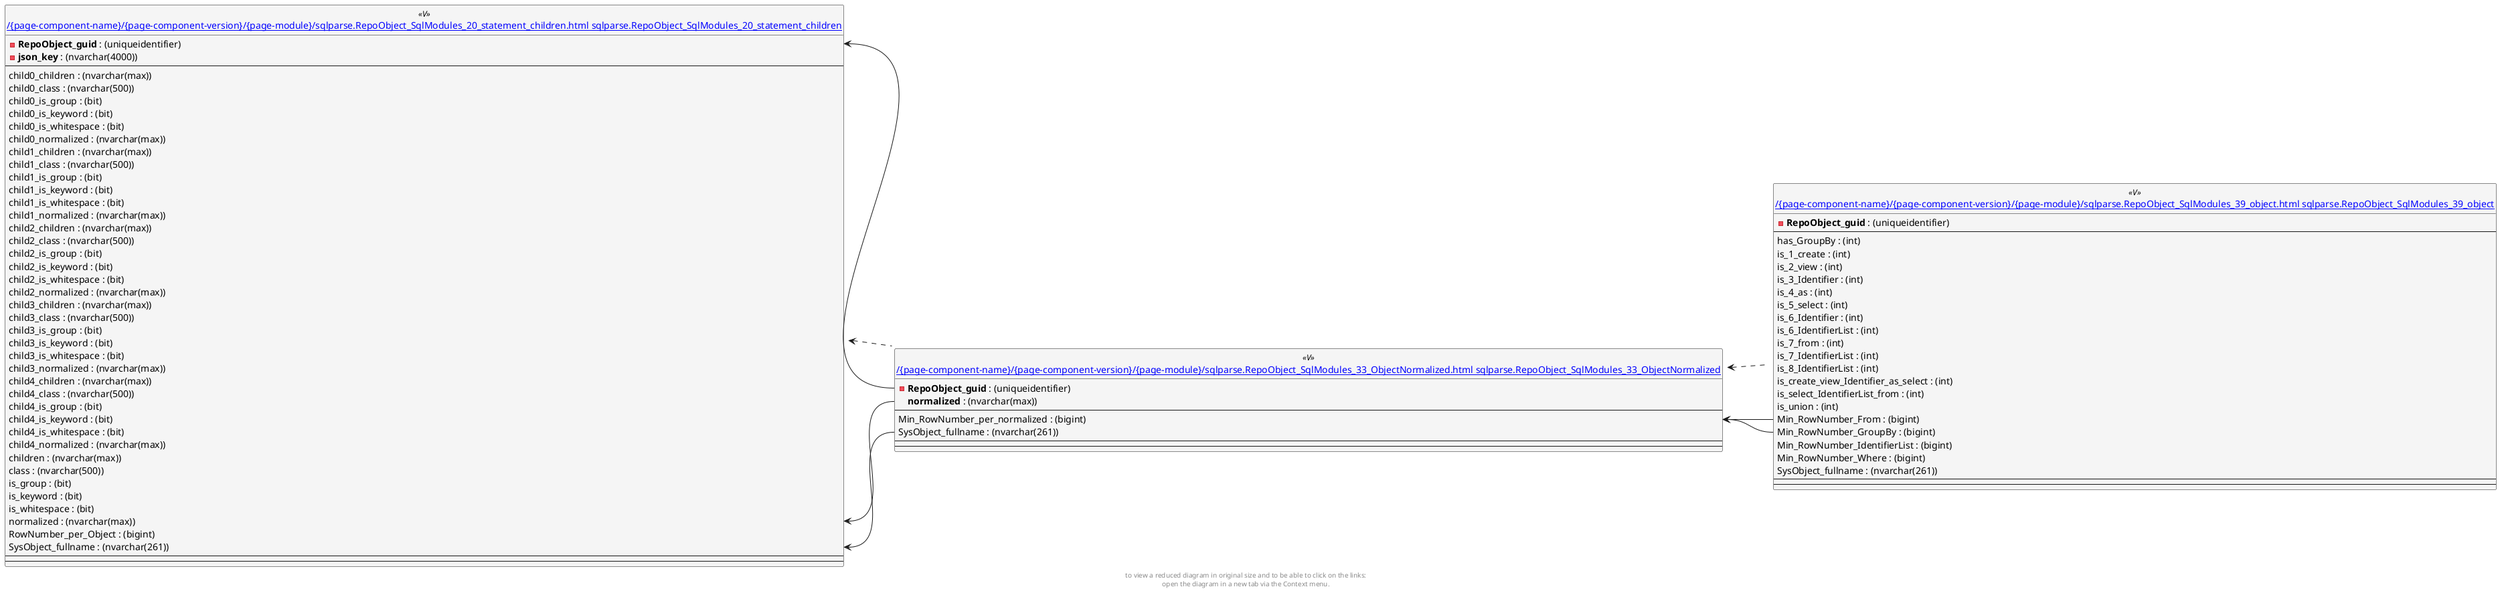 @startuml
left to right direction
'top to bottom direction
hide circle
'avoide "." issues:
set namespaceSeparator none


skinparam class {
  BackgroundColor White
  BackgroundColor<<FN>> Yellow
  BackgroundColor<<FS>> Yellow
  BackgroundColor<<FT>> LightGray
  BackgroundColor<<IF>> Yellow
  BackgroundColor<<IS>> Yellow
  BackgroundColor<<P>> Aqua
  BackgroundColor<<PC>> Aqua
  BackgroundColor<<SN>> Yellow
  BackgroundColor<<SO>> SlateBlue
  BackgroundColor<<TF>> LightGray
  BackgroundColor<<TR>> Tomato
  BackgroundColor<<U>> White
  BackgroundColor<<V>> WhiteSmoke
  BackgroundColor<<X>> Aqua
}


entity "[[{site-url}/{page-component-name}/{page-component-version}/{page-module}/sqlparse.RepoObject_SqlModules_20_statement_children.html sqlparse.RepoObject_SqlModules_20_statement_children]]" as sqlparse.RepoObject_SqlModules_20_statement_children << V >> {
  - **RepoObject_guid** : (uniqueidentifier)
  - **json_key** : (nvarchar(4000))
  --
  child0_children : (nvarchar(max))
  child0_class : (nvarchar(500))
  child0_is_group : (bit)
  child0_is_keyword : (bit)
  child0_is_whitespace : (bit)
  child0_normalized : (nvarchar(max))
  child1_children : (nvarchar(max))
  child1_class : (nvarchar(500))
  child1_is_group : (bit)
  child1_is_keyword : (bit)
  child1_is_whitespace : (bit)
  child1_normalized : (nvarchar(max))
  child2_children : (nvarchar(max))
  child2_class : (nvarchar(500))
  child2_is_group : (bit)
  child2_is_keyword : (bit)
  child2_is_whitespace : (bit)
  child2_normalized : (nvarchar(max))
  child3_children : (nvarchar(max))
  child3_class : (nvarchar(500))
  child3_is_group : (bit)
  child3_is_keyword : (bit)
  child3_is_whitespace : (bit)
  child3_normalized : (nvarchar(max))
  child4_children : (nvarchar(max))
  child4_class : (nvarchar(500))
  child4_is_group : (bit)
  child4_is_keyword : (bit)
  child4_is_whitespace : (bit)
  child4_normalized : (nvarchar(max))
  children : (nvarchar(max))
  class : (nvarchar(500))
  is_group : (bit)
  is_keyword : (bit)
  is_whitespace : (bit)
  normalized : (nvarchar(max))
  RowNumber_per_Object : (bigint)
  SysObject_fullname : (nvarchar(261))
  --
  --
}

entity "[[{site-url}/{page-component-name}/{page-component-version}/{page-module}/sqlparse.RepoObject_SqlModules_33_ObjectNormalized.html sqlparse.RepoObject_SqlModules_33_ObjectNormalized]]" as sqlparse.RepoObject_SqlModules_33_ObjectNormalized << V >> {
  - **RepoObject_guid** : (uniqueidentifier)
  **normalized** : (nvarchar(max))
  --
  Min_RowNumber_per_normalized : (bigint)
  SysObject_fullname : (nvarchar(261))
  --
  --
}

entity "[[{site-url}/{page-component-name}/{page-component-version}/{page-module}/sqlparse.RepoObject_SqlModules_39_object.html sqlparse.RepoObject_SqlModules_39_object]]" as sqlparse.RepoObject_SqlModules_39_object << V >> {
  - **RepoObject_guid** : (uniqueidentifier)
  --
  has_GroupBy : (int)
  is_1_create : (int)
  is_2_view : (int)
  is_3_Identifier : (int)
  is_4_as : (int)
  is_5_select : (int)
  is_6_Identifier : (int)
  is_6_IdentifierList : (int)
  is_7_from : (int)
  is_7_IdentifierList : (int)
  is_8_IdentifierList : (int)
  is_create_view_Identifier_as_select : (int)
  is_select_IdentifierList_from : (int)
  is_union : (int)
  Min_RowNumber_From : (bigint)
  Min_RowNumber_GroupBy : (bigint)
  Min_RowNumber_IdentifierList : (bigint)
  Min_RowNumber_Where : (bigint)
  SysObject_fullname : (nvarchar(261))
  --
  --
}

sqlparse.RepoObject_SqlModules_20_statement_children <.. sqlparse.RepoObject_SqlModules_33_ObjectNormalized
sqlparse.RepoObject_SqlModules_33_ObjectNormalized <.. sqlparse.RepoObject_SqlModules_39_object
sqlparse.RepoObject_SqlModules_20_statement_children::normalized <-- sqlparse.RepoObject_SqlModules_33_ObjectNormalized::normalized
sqlparse.RepoObject_SqlModules_20_statement_children::RepoObject_guid <-- sqlparse.RepoObject_SqlModules_33_ObjectNormalized::RepoObject_guid
sqlparse.RepoObject_SqlModules_20_statement_children::SysObject_fullname <-- sqlparse.RepoObject_SqlModules_33_ObjectNormalized::SysObject_fullname
sqlparse.RepoObject_SqlModules_33_ObjectNormalized::Min_RowNumber_per_normalized <-- sqlparse.RepoObject_SqlModules_39_object::Min_RowNumber_From
sqlparse.RepoObject_SqlModules_33_ObjectNormalized::Min_RowNumber_per_normalized <-- sqlparse.RepoObject_SqlModules_39_object::Min_RowNumber_GroupBy
footer
to view a reduced diagram in original size and to be able to click on the links:
open the diagram in a new tab via the Context menu.
end footer

@enduml

